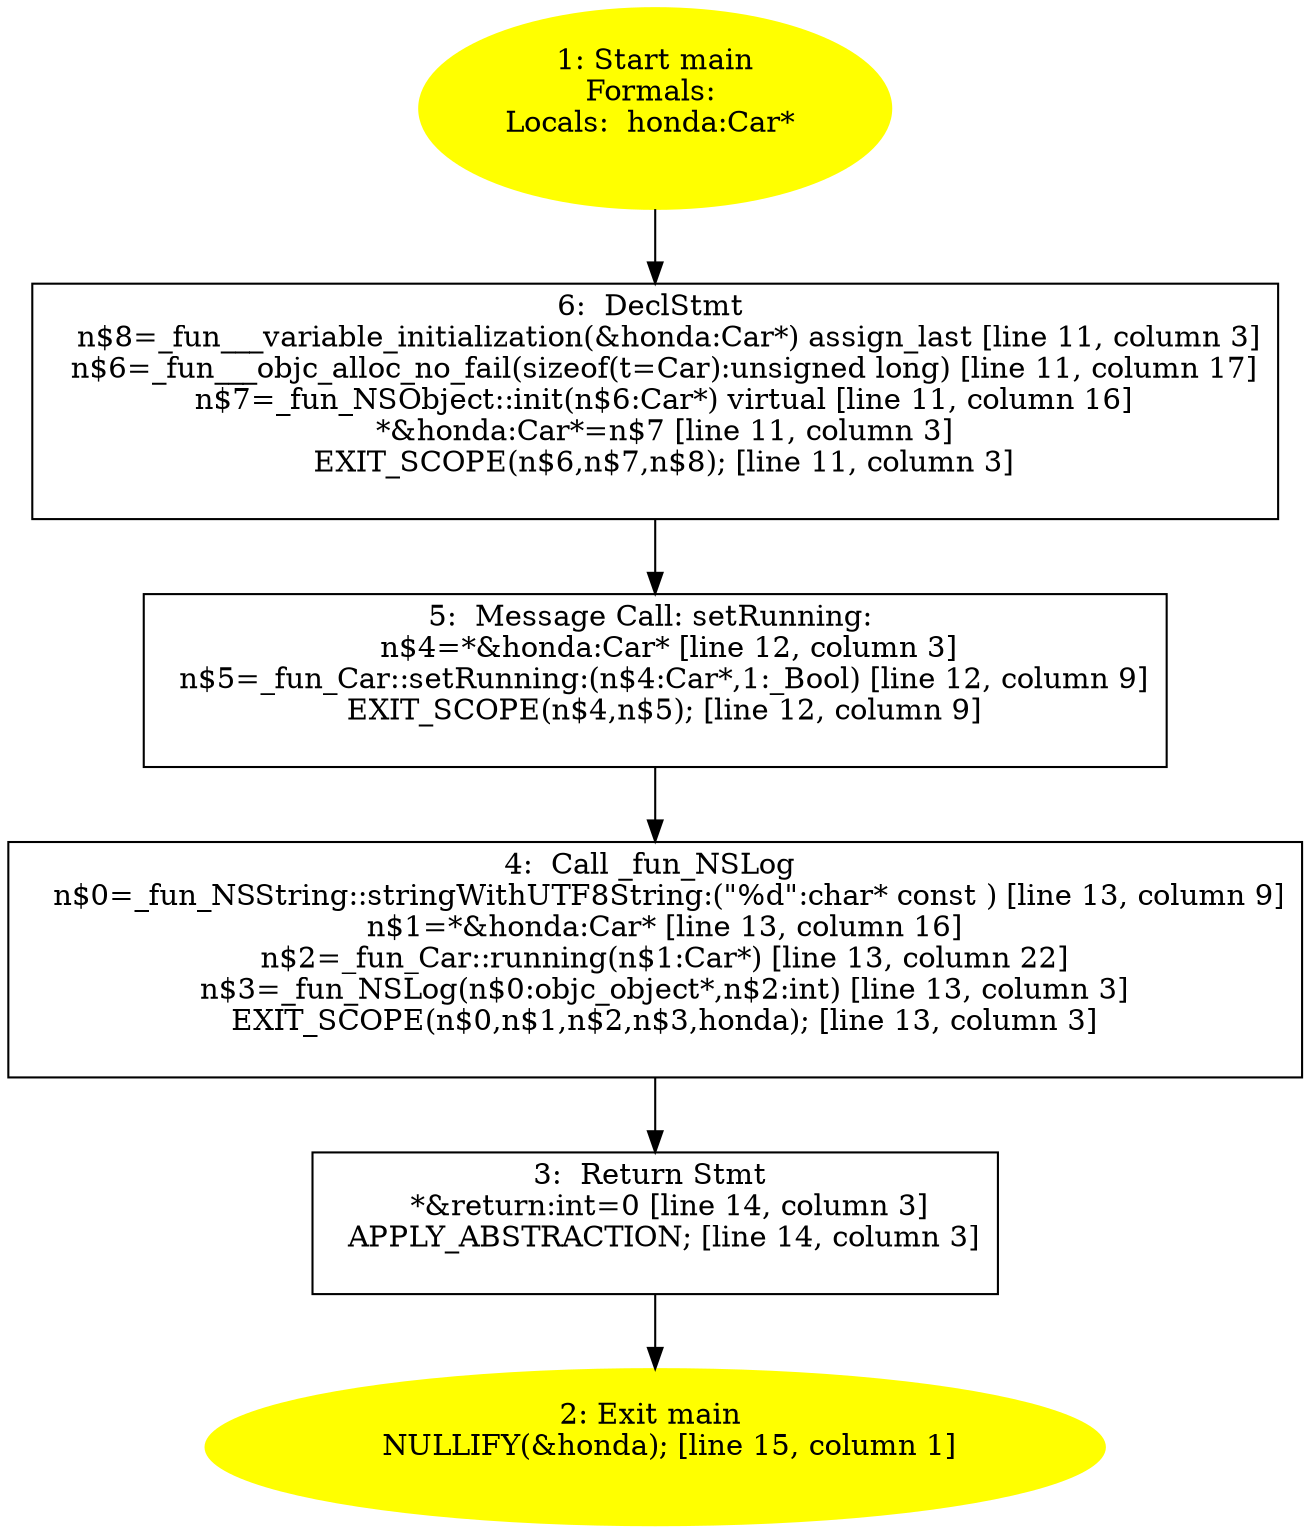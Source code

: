 /* @generated */
digraph cfg {
"main.fad58de7366495db4650cfefac2fcd61_1" [label="1: Start main\nFormals: \nLocals:  honda:Car* \n  " color=yellow style=filled]
	

	 "main.fad58de7366495db4650cfefac2fcd61_1" -> "main.fad58de7366495db4650cfefac2fcd61_6" ;
"main.fad58de7366495db4650cfefac2fcd61_2" [label="2: Exit main \n   NULLIFY(&honda); [line 15, column 1]\n " color=yellow style=filled]
	

"main.fad58de7366495db4650cfefac2fcd61_3" [label="3:  Return Stmt \n   *&return:int=0 [line 14, column 3]\n  APPLY_ABSTRACTION; [line 14, column 3]\n " shape="box"]
	

	 "main.fad58de7366495db4650cfefac2fcd61_3" -> "main.fad58de7366495db4650cfefac2fcd61_2" ;
"main.fad58de7366495db4650cfefac2fcd61_4" [label="4:  Call _fun_NSLog \n   n$0=_fun_NSString::stringWithUTF8String:(\"%d\":char* const ) [line 13, column 9]\n  n$1=*&honda:Car* [line 13, column 16]\n  n$2=_fun_Car::running(n$1:Car*) [line 13, column 22]\n  n$3=_fun_NSLog(n$0:objc_object*,n$2:int) [line 13, column 3]\n  EXIT_SCOPE(n$0,n$1,n$2,n$3,honda); [line 13, column 3]\n " shape="box"]
	

	 "main.fad58de7366495db4650cfefac2fcd61_4" -> "main.fad58de7366495db4650cfefac2fcd61_3" ;
"main.fad58de7366495db4650cfefac2fcd61_5" [label="5:  Message Call: setRunning: \n   n$4=*&honda:Car* [line 12, column 3]\n  n$5=_fun_Car::setRunning:(n$4:Car*,1:_Bool) [line 12, column 9]\n  EXIT_SCOPE(n$4,n$5); [line 12, column 9]\n " shape="box"]
	

	 "main.fad58de7366495db4650cfefac2fcd61_5" -> "main.fad58de7366495db4650cfefac2fcd61_4" ;
"main.fad58de7366495db4650cfefac2fcd61_6" [label="6:  DeclStmt \n   n$8=_fun___variable_initialization(&honda:Car*) assign_last [line 11, column 3]\n  n$6=_fun___objc_alloc_no_fail(sizeof(t=Car):unsigned long) [line 11, column 17]\n  n$7=_fun_NSObject::init(n$6:Car*) virtual [line 11, column 16]\n  *&honda:Car*=n$7 [line 11, column 3]\n  EXIT_SCOPE(n$6,n$7,n$8); [line 11, column 3]\n " shape="box"]
	

	 "main.fad58de7366495db4650cfefac2fcd61_6" -> "main.fad58de7366495db4650cfefac2fcd61_5" ;
}
